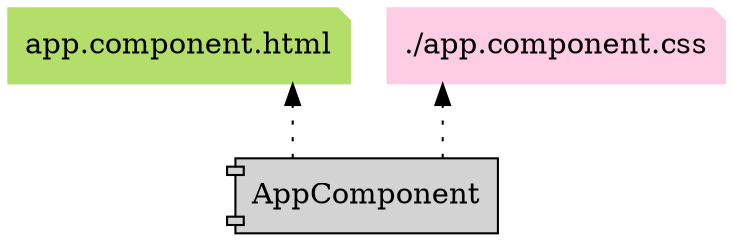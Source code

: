 digraph dependencies { node[shape="ellipse", style="filled", colorscheme=set312];splines=ortho; rankdir=BT;  subgraph "AppComponent" { label="src/app/app.component.ts"; "AppComponent" [shape="component"];     node[shape="cds", style="filled", color=5];   node[shape="note", style="filled", color=7];  "app.component.html" []; "AppComponent" -> "app.component.html" [style=dotted];   node[shape="note", style="filled", color=8];  "./app.component.css" []; "AppComponent" -> "./app.component.css" [style=dotted];   } }